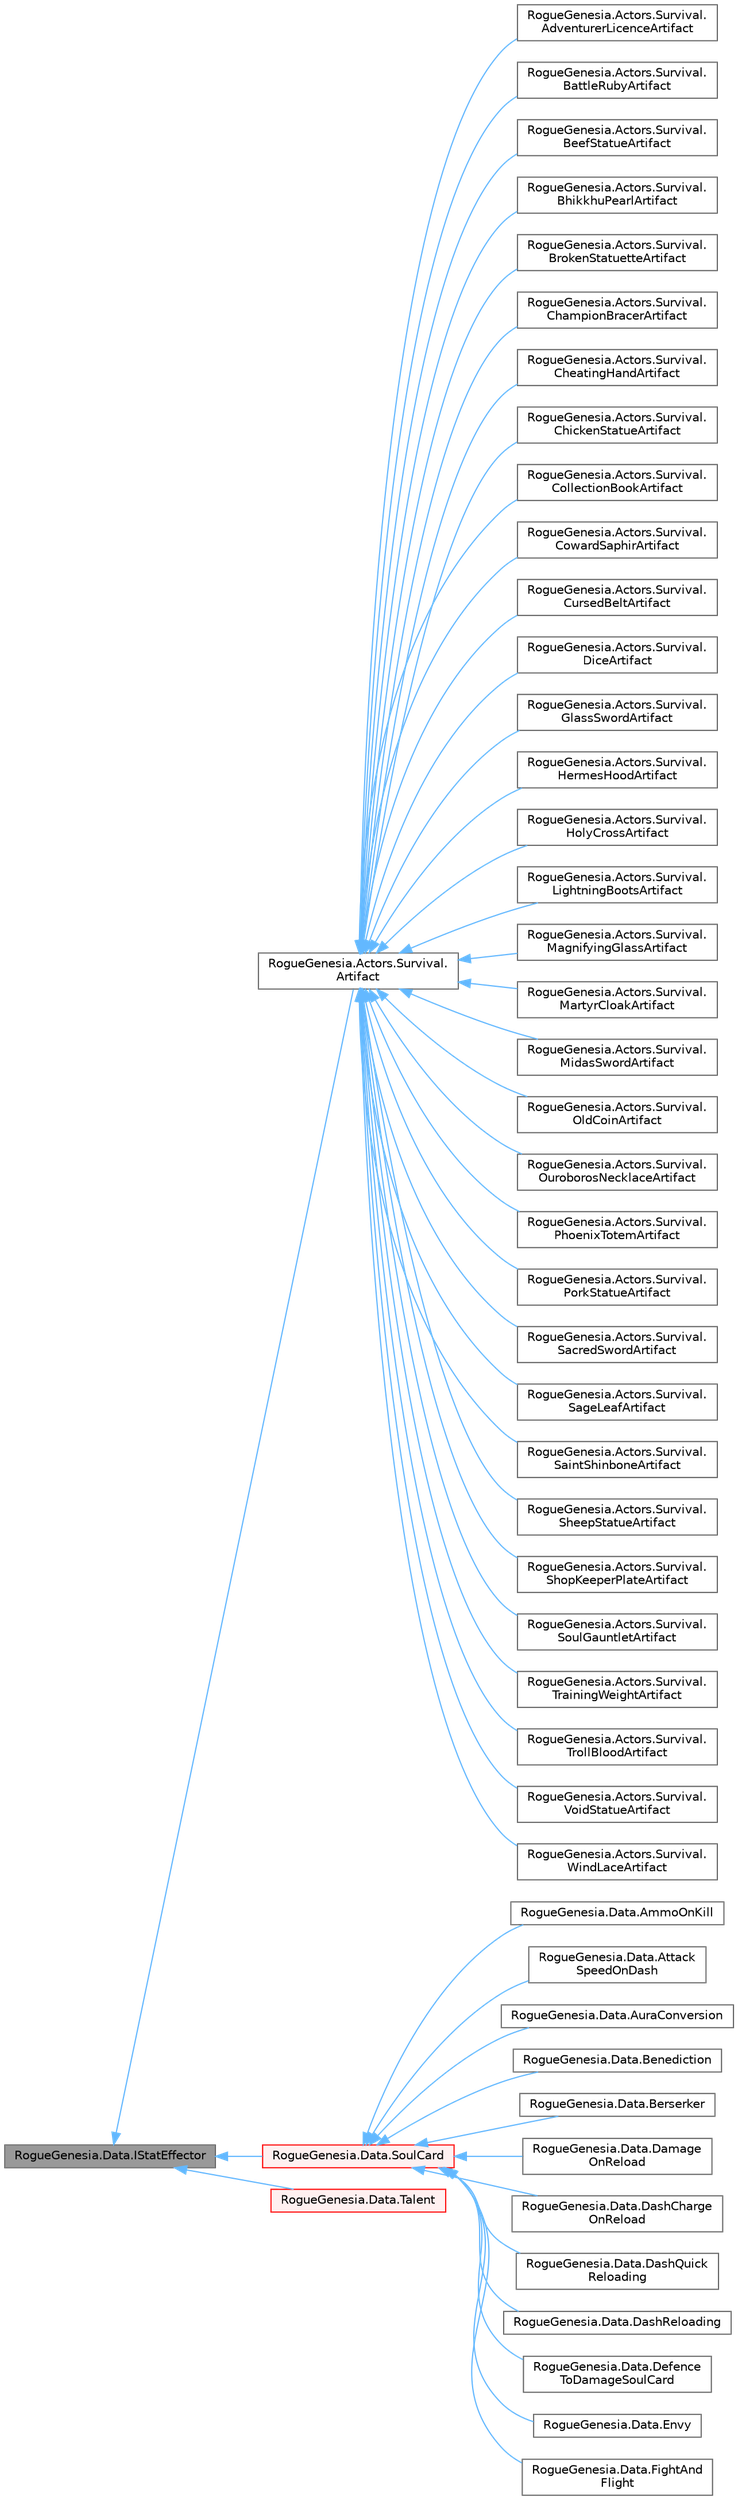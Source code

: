 digraph "RogueGenesia.Data.IStatEffector"
{
 // LATEX_PDF_SIZE
  bgcolor="transparent";
  edge [fontname=Helvetica,fontsize=10,labelfontname=Helvetica,labelfontsize=10];
  node [fontname=Helvetica,fontsize=10,shape=box,height=0.2,width=0.4];
  rankdir="LR";
  Node1 [label="RogueGenesia.Data.IStatEffector",height=0.2,width=0.4,color="gray40", fillcolor="grey60", style="filled", fontcolor="black",tooltip=" "];
  Node1 -> Node2 [dir="back",color="steelblue1",style="solid"];
  Node2 [label="RogueGenesia.Actors.Survival.\lArtifact",height=0.2,width=0.4,color="gray40", fillcolor="white", style="filled",URL="$class_rogue_genesia_1_1_actors_1_1_survival_1_1_artifact.html",tooltip=" "];
  Node2 -> Node3 [dir="back",color="steelblue1",style="solid"];
  Node3 [label="RogueGenesia.Actors.Survival.\lAdventurerLicenceArtifact",height=0.2,width=0.4,color="gray40", fillcolor="white", style="filled",URL="$class_rogue_genesia_1_1_actors_1_1_survival_1_1_adventurer_licence_artifact.html",tooltip=" "];
  Node2 -> Node4 [dir="back",color="steelblue1",style="solid"];
  Node4 [label="RogueGenesia.Actors.Survival.\lBattleRubyArtifact",height=0.2,width=0.4,color="gray40", fillcolor="white", style="filled",URL="$class_rogue_genesia_1_1_actors_1_1_survival_1_1_battle_ruby_artifact.html",tooltip=" "];
  Node2 -> Node5 [dir="back",color="steelblue1",style="solid"];
  Node5 [label="RogueGenesia.Actors.Survival.\lBeefStatueArtifact",height=0.2,width=0.4,color="gray40", fillcolor="white", style="filled",URL="$class_rogue_genesia_1_1_actors_1_1_survival_1_1_beef_statue_artifact.html",tooltip=" "];
  Node2 -> Node6 [dir="back",color="steelblue1",style="solid"];
  Node6 [label="RogueGenesia.Actors.Survival.\lBhikkhuPearlArtifact",height=0.2,width=0.4,color="gray40", fillcolor="white", style="filled",URL="$class_rogue_genesia_1_1_actors_1_1_survival_1_1_bhikkhu_pearl_artifact.html",tooltip=" "];
  Node2 -> Node7 [dir="back",color="steelblue1",style="solid"];
  Node7 [label="RogueGenesia.Actors.Survival.\lBrokenStatuetteArtifact",height=0.2,width=0.4,color="gray40", fillcolor="white", style="filled",URL="$class_rogue_genesia_1_1_actors_1_1_survival_1_1_broken_statuette_artifact.html",tooltip=" "];
  Node2 -> Node8 [dir="back",color="steelblue1",style="solid"];
  Node8 [label="RogueGenesia.Actors.Survival.\lChampionBracerArtifact",height=0.2,width=0.4,color="gray40", fillcolor="white", style="filled",URL="$class_rogue_genesia_1_1_actors_1_1_survival_1_1_champion_bracer_artifact.html",tooltip=" "];
  Node2 -> Node9 [dir="back",color="steelblue1",style="solid"];
  Node9 [label="RogueGenesia.Actors.Survival.\lCheatingHandArtifact",height=0.2,width=0.4,color="gray40", fillcolor="white", style="filled",URL="$class_rogue_genesia_1_1_actors_1_1_survival_1_1_cheating_hand_artifact.html",tooltip=" "];
  Node2 -> Node10 [dir="back",color="steelblue1",style="solid"];
  Node10 [label="RogueGenesia.Actors.Survival.\lChickenStatueArtifact",height=0.2,width=0.4,color="gray40", fillcolor="white", style="filled",URL="$class_rogue_genesia_1_1_actors_1_1_survival_1_1_chicken_statue_artifact.html",tooltip=" "];
  Node2 -> Node11 [dir="back",color="steelblue1",style="solid"];
  Node11 [label="RogueGenesia.Actors.Survival.\lCollectionBookArtifact",height=0.2,width=0.4,color="gray40", fillcolor="white", style="filled",URL="$class_rogue_genesia_1_1_actors_1_1_survival_1_1_collection_book_artifact.html",tooltip=" "];
  Node2 -> Node12 [dir="back",color="steelblue1",style="solid"];
  Node12 [label="RogueGenesia.Actors.Survival.\lCowardSaphirArtifact",height=0.2,width=0.4,color="gray40", fillcolor="white", style="filled",URL="$class_rogue_genesia_1_1_actors_1_1_survival_1_1_coward_saphir_artifact.html",tooltip=" "];
  Node2 -> Node13 [dir="back",color="steelblue1",style="solid"];
  Node13 [label="RogueGenesia.Actors.Survival.\lCursedBeltArtifact",height=0.2,width=0.4,color="gray40", fillcolor="white", style="filled",URL="$class_rogue_genesia_1_1_actors_1_1_survival_1_1_cursed_belt_artifact.html",tooltip=" "];
  Node2 -> Node14 [dir="back",color="steelblue1",style="solid"];
  Node14 [label="RogueGenesia.Actors.Survival.\lDiceArtifact",height=0.2,width=0.4,color="gray40", fillcolor="white", style="filled",URL="$class_rogue_genesia_1_1_actors_1_1_survival_1_1_dice_artifact.html",tooltip=" "];
  Node2 -> Node15 [dir="back",color="steelblue1",style="solid"];
  Node15 [label="RogueGenesia.Actors.Survival.\lGlassSwordArtifact",height=0.2,width=0.4,color="gray40", fillcolor="white", style="filled",URL="$class_rogue_genesia_1_1_actors_1_1_survival_1_1_glass_sword_artifact.html",tooltip=" "];
  Node2 -> Node16 [dir="back",color="steelblue1",style="solid"];
  Node16 [label="RogueGenesia.Actors.Survival.\lHermesHoodArtifact",height=0.2,width=0.4,color="gray40", fillcolor="white", style="filled",URL="$class_rogue_genesia_1_1_actors_1_1_survival_1_1_hermes_hood_artifact.html",tooltip=" "];
  Node2 -> Node17 [dir="back",color="steelblue1",style="solid"];
  Node17 [label="RogueGenesia.Actors.Survival.\lHolyCrossArtifact",height=0.2,width=0.4,color="gray40", fillcolor="white", style="filled",URL="$class_rogue_genesia_1_1_actors_1_1_survival_1_1_holy_cross_artifact.html",tooltip=" "];
  Node2 -> Node18 [dir="back",color="steelblue1",style="solid"];
  Node18 [label="RogueGenesia.Actors.Survival.\lLightningBootsArtifact",height=0.2,width=0.4,color="gray40", fillcolor="white", style="filled",URL="$class_rogue_genesia_1_1_actors_1_1_survival_1_1_lightning_boots_artifact.html",tooltip=" "];
  Node2 -> Node19 [dir="back",color="steelblue1",style="solid"];
  Node19 [label="RogueGenesia.Actors.Survival.\lMagnifyingGlassArtifact",height=0.2,width=0.4,color="gray40", fillcolor="white", style="filled",URL="$class_rogue_genesia_1_1_actors_1_1_survival_1_1_magnifying_glass_artifact.html",tooltip=" "];
  Node2 -> Node20 [dir="back",color="steelblue1",style="solid"];
  Node20 [label="RogueGenesia.Actors.Survival.\lMartyrCloakArtifact",height=0.2,width=0.4,color="gray40", fillcolor="white", style="filled",URL="$class_rogue_genesia_1_1_actors_1_1_survival_1_1_martyr_cloak_artifact.html",tooltip=" "];
  Node2 -> Node21 [dir="back",color="steelblue1",style="solid"];
  Node21 [label="RogueGenesia.Actors.Survival.\lMidasSwordArtifact",height=0.2,width=0.4,color="gray40", fillcolor="white", style="filled",URL="$class_rogue_genesia_1_1_actors_1_1_survival_1_1_midas_sword_artifact.html",tooltip=" "];
  Node2 -> Node22 [dir="back",color="steelblue1",style="solid"];
  Node22 [label="RogueGenesia.Actors.Survival.\lOldCoinArtifact",height=0.2,width=0.4,color="gray40", fillcolor="white", style="filled",URL="$class_rogue_genesia_1_1_actors_1_1_survival_1_1_old_coin_artifact.html",tooltip=" "];
  Node2 -> Node23 [dir="back",color="steelblue1",style="solid"];
  Node23 [label="RogueGenesia.Actors.Survival.\lOuroborosNecklaceArtifact",height=0.2,width=0.4,color="gray40", fillcolor="white", style="filled",URL="$class_rogue_genesia_1_1_actors_1_1_survival_1_1_ouroboros_necklace_artifact.html",tooltip=" "];
  Node2 -> Node24 [dir="back",color="steelblue1",style="solid"];
  Node24 [label="RogueGenesia.Actors.Survival.\lPhoenixTotemArtifact",height=0.2,width=0.4,color="gray40", fillcolor="white", style="filled",URL="$class_rogue_genesia_1_1_actors_1_1_survival_1_1_phoenix_totem_artifact.html",tooltip=" "];
  Node2 -> Node25 [dir="back",color="steelblue1",style="solid"];
  Node25 [label="RogueGenesia.Actors.Survival.\lPorkStatueArtifact",height=0.2,width=0.4,color="gray40", fillcolor="white", style="filled",URL="$class_rogue_genesia_1_1_actors_1_1_survival_1_1_pork_statue_artifact.html",tooltip=" "];
  Node2 -> Node26 [dir="back",color="steelblue1",style="solid"];
  Node26 [label="RogueGenesia.Actors.Survival.\lSacredSwordArtifact",height=0.2,width=0.4,color="gray40", fillcolor="white", style="filled",URL="$class_rogue_genesia_1_1_actors_1_1_survival_1_1_sacred_sword_artifact.html",tooltip=" "];
  Node2 -> Node27 [dir="back",color="steelblue1",style="solid"];
  Node27 [label="RogueGenesia.Actors.Survival.\lSageLeafArtifact",height=0.2,width=0.4,color="gray40", fillcolor="white", style="filled",URL="$class_rogue_genesia_1_1_actors_1_1_survival_1_1_sage_leaf_artifact.html",tooltip=" "];
  Node2 -> Node28 [dir="back",color="steelblue1",style="solid"];
  Node28 [label="RogueGenesia.Actors.Survival.\lSaintShinboneArtifact",height=0.2,width=0.4,color="gray40", fillcolor="white", style="filled",URL="$class_rogue_genesia_1_1_actors_1_1_survival_1_1_saint_shinbone_artifact.html",tooltip=" "];
  Node2 -> Node29 [dir="back",color="steelblue1",style="solid"];
  Node29 [label="RogueGenesia.Actors.Survival.\lSheepStatueArtifact",height=0.2,width=0.4,color="gray40", fillcolor="white", style="filled",URL="$class_rogue_genesia_1_1_actors_1_1_survival_1_1_sheep_statue_artifact.html",tooltip=" "];
  Node2 -> Node30 [dir="back",color="steelblue1",style="solid"];
  Node30 [label="RogueGenesia.Actors.Survival.\lShopKeeperPlateArtifact",height=0.2,width=0.4,color="gray40", fillcolor="white", style="filled",URL="$class_rogue_genesia_1_1_actors_1_1_survival_1_1_shop_keeper_plate_artifact.html",tooltip=" "];
  Node2 -> Node31 [dir="back",color="steelblue1",style="solid"];
  Node31 [label="RogueGenesia.Actors.Survival.\lSoulGauntletArtifact",height=0.2,width=0.4,color="gray40", fillcolor="white", style="filled",URL="$class_rogue_genesia_1_1_actors_1_1_survival_1_1_soul_gauntlet_artifact.html",tooltip=" "];
  Node2 -> Node32 [dir="back",color="steelblue1",style="solid"];
  Node32 [label="RogueGenesia.Actors.Survival.\lTrainingWeightArtifact",height=0.2,width=0.4,color="gray40", fillcolor="white", style="filled",URL="$class_rogue_genesia_1_1_actors_1_1_survival_1_1_training_weight_artifact.html",tooltip=" "];
  Node2 -> Node33 [dir="back",color="steelblue1",style="solid"];
  Node33 [label="RogueGenesia.Actors.Survival.\lTrollBloodArtifact",height=0.2,width=0.4,color="gray40", fillcolor="white", style="filled",URL="$class_rogue_genesia_1_1_actors_1_1_survival_1_1_troll_blood_artifact.html",tooltip=" "];
  Node2 -> Node34 [dir="back",color="steelblue1",style="solid"];
  Node34 [label="RogueGenesia.Actors.Survival.\lVoidStatueArtifact",height=0.2,width=0.4,color="gray40", fillcolor="white", style="filled",URL="$class_rogue_genesia_1_1_actors_1_1_survival_1_1_void_statue_artifact.html",tooltip=" "];
  Node2 -> Node35 [dir="back",color="steelblue1",style="solid"];
  Node35 [label="RogueGenesia.Actors.Survival.\lWindLaceArtifact",height=0.2,width=0.4,color="gray40", fillcolor="white", style="filled",URL="$class_rogue_genesia_1_1_actors_1_1_survival_1_1_wind_lace_artifact.html",tooltip=" "];
  Node1 -> Node36 [dir="back",color="steelblue1",style="solid"];
  Node36 [label="RogueGenesia.Data.SoulCard",height=0.2,width=0.4,color="red", fillcolor="#FFF0F0", style="filled",URL="$class_rogue_genesia_1_1_data_1_1_soul_card.html",tooltip=" "];
  Node36 -> Node37 [dir="back",color="steelblue1",style="solid"];
  Node37 [label="RogueGenesia.Data.AmmoOnKill",height=0.2,width=0.4,color="gray40", fillcolor="white", style="filled",URL="$class_rogue_genesia_1_1_data_1_1_ammo_on_kill.html",tooltip=" "];
  Node36 -> Node38 [dir="back",color="steelblue1",style="solid"];
  Node38 [label="RogueGenesia.Data.Attack\lSpeedOnDash",height=0.2,width=0.4,color="gray40", fillcolor="white", style="filled",URL="$class_rogue_genesia_1_1_data_1_1_attack_speed_on_dash.html",tooltip=" "];
  Node36 -> Node39 [dir="back",color="steelblue1",style="solid"];
  Node39 [label="RogueGenesia.Data.AuraConversion",height=0.2,width=0.4,color="gray40", fillcolor="white", style="filled",URL="$class_rogue_genesia_1_1_data_1_1_aura_conversion.html",tooltip=" "];
  Node36 -> Node40 [dir="back",color="steelblue1",style="solid"];
  Node40 [label="RogueGenesia.Data.Benediction",height=0.2,width=0.4,color="gray40", fillcolor="white", style="filled",URL="$class_rogue_genesia_1_1_data_1_1_benediction.html",tooltip=" "];
  Node36 -> Node41 [dir="back",color="steelblue1",style="solid"];
  Node41 [label="RogueGenesia.Data.Berserker",height=0.2,width=0.4,color="gray40", fillcolor="white", style="filled",URL="$class_rogue_genesia_1_1_data_1_1_berserker.html",tooltip=" "];
  Node36 -> Node42 [dir="back",color="steelblue1",style="solid"];
  Node42 [label="RogueGenesia.Data.Damage\lOnReload",height=0.2,width=0.4,color="gray40", fillcolor="white", style="filled",URL="$class_rogue_genesia_1_1_data_1_1_damage_on_reload.html",tooltip=" "];
  Node36 -> Node43 [dir="back",color="steelblue1",style="solid"];
  Node43 [label="RogueGenesia.Data.DashCharge\lOnReload",height=0.2,width=0.4,color="gray40", fillcolor="white", style="filled",URL="$class_rogue_genesia_1_1_data_1_1_dash_charge_on_reload.html",tooltip=" "];
  Node36 -> Node44 [dir="back",color="steelblue1",style="solid"];
  Node44 [label="RogueGenesia.Data.DashQuick\lReloading",height=0.2,width=0.4,color="gray40", fillcolor="white", style="filled",URL="$class_rogue_genesia_1_1_data_1_1_dash_quick_reloading.html",tooltip=" "];
  Node36 -> Node45 [dir="back",color="steelblue1",style="solid"];
  Node45 [label="RogueGenesia.Data.DashReloading",height=0.2,width=0.4,color="gray40", fillcolor="white", style="filled",URL="$class_rogue_genesia_1_1_data_1_1_dash_reloading.html",tooltip=" "];
  Node36 -> Node46 [dir="back",color="steelblue1",style="solid"];
  Node46 [label="RogueGenesia.Data.Defence\lToDamageSoulCard",height=0.2,width=0.4,color="gray40", fillcolor="white", style="filled",URL="$class_rogue_genesia_1_1_data_1_1_defence_to_damage_soul_card.html",tooltip=" "];
  Node36 -> Node47 [dir="back",color="steelblue1",style="solid"];
  Node47 [label="RogueGenesia.Data.Envy",height=0.2,width=0.4,color="gray40", fillcolor="white", style="filled",URL="$class_rogue_genesia_1_1_data_1_1_envy.html",tooltip=" "];
  Node36 -> Node48 [dir="back",color="steelblue1",style="solid"];
  Node48 [label="RogueGenesia.Data.FightAnd\lFlight",height=0.2,width=0.4,color="gray40", fillcolor="white", style="filled",URL="$class_rogue_genesia_1_1_data_1_1_fight_and_flight.html",tooltip=" "];
  Node1 -> Node72 [dir="back",color="steelblue1",style="solid"];
  Node72 [label="RogueGenesia.Data.Talent",height=0.2,width=0.4,color="red", fillcolor="#FFF0F0", style="filled",URL="$class_rogue_genesia_1_1_data_1_1_talent.html",tooltip=" "];
}
